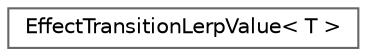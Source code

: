 digraph "Graphical Class Hierarchy"
{
 // LATEX_PDF_SIZE
  bgcolor="transparent";
  edge [fontname=Helvetica,fontsize=10,labelfontname=Helvetica,labelfontsize=10];
  node [fontname=Helvetica,fontsize=10,shape=box,height=0.2,width=0.4];
  rankdir="LR";
  Node0 [label="EffectTransitionLerpValue\< T \>",height=0.2,width=0.4,color="grey40", fillcolor="white", style="filled",URL="$struct_effect_transition_lerp_value.html",tooltip=" "];
}
